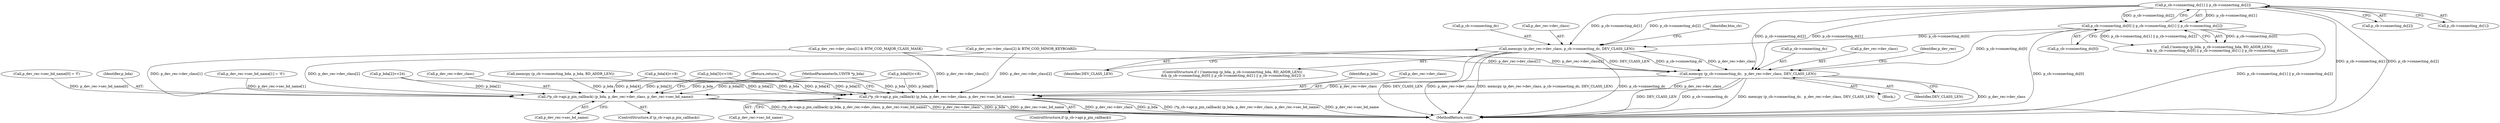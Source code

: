 digraph "0_Android_c677ee92595335233eb0e7b59809a1a94e7a678a_0@API" {
"1000357" [label="(Call,memcpy (p_dev_rec->dev_class, p_cb->connecting_dc, DEV_CLASS_LEN))"];
"1000346" [label="(Call,p_cb->connecting_dc[1] || p_cb->connecting_dc[2])"];
"1000340" [label="(Call,p_cb->connecting_dc[0] || p_cb->connecting_dc[1] || p_cb->connecting_dc[2])"];
"1000461" [label="(Call,memcpy (p_cb->connecting_dc,  p_dev_rec->dev_class, DEV_CLASS_LEN))"];
"1000489" [label="(Call,(*p_cb->api.p_pin_callback) (p_bda, p_dev_rec->dev_class, p_dev_rec->sec_bd_name))"];
"1000543" [label="(Call,(*p_cb->api.p_pin_callback) (p_bda, p_dev_rec->dev_class, p_dev_rec->sec_bd_name))"];
"1000462" [label="(Call,p_cb->connecting_dc)"];
"1000368" [label="(Identifier,btm_cb)"];
"1000465" [label="(Call,p_dev_rec->dev_class)"];
"1000417" [label="(Call,p_dev_rec->dev_class[1] & BTM_COD_MAJOR_CLASS_MASK)"];
"1000523" [label="(Call,p_dev_rec->sec_bd_name[1] = '0')"];
"1000552" [label="(MethodReturn,void)"];
"1000545" [label="(Call,p_dev_rec->dev_class)"];
"1000162" [label="(Call,p_bda[3]<<16)"];
"1000332" [label="(Call,(!memcmp (p_bda, p_cb->connecting_bda, BD_ADDR_LEN))\n && (p_cb->connecting_dc[0] || p_cb->connecting_dc[1] || p_cb->connecting_dc[2]))"];
"1000340" [label="(Call,p_cb->connecting_dc[0] || p_cb->connecting_dc[1] || p_cb->connecting_dc[2])"];
"1000364" [label="(Identifier,DEV_CLASS_LEN)"];
"1000543" [label="(Call,(*p_cb->api.p_pin_callback) (p_bda, p_dev_rec->dev_class, p_dev_rec->sec_bd_name))"];
"1000551" [label="(Return,return;)"];
"1000147" [label="(Call,p_bda[0]<<8)"];
"1000352" [label="(Call,p_cb->connecting_dc[2])"];
"1000361" [label="(Call,p_cb->connecting_dc)"];
"1000331" [label="(ControlStructure,if ( (!memcmp (p_bda, p_cb->connecting_bda, BD_ADDR_LEN))\n && (p_cb->connecting_dc[0] || p_cb->connecting_dc[1] || p_cb->connecting_dc[2]) ))"];
"1000347" [label="(Call,p_cb->connecting_dc[1])"];
"1000357" [label="(Call,memcpy (p_dev_rec->dev_class, p_cb->connecting_dc, DEV_CLASS_LEN))"];
"1000537" [label="(ControlStructure,if (p_cb->api.p_pin_callback))"];
"1000425" [label="(Call,p_dev_rec->dev_class[2] & BTM_COD_MINOR_KEYBOARD)"];
"1000447" [label="(Block,)"];
"1000516" [label="(Call,p_dev_rec->sec_bd_name[0] = 'f')"];
"1000468" [label="(Identifier,DEV_CLASS_LEN)"];
"1000544" [label="(Identifier,p_bda)"];
"1000156" [label="(Call,p_bda[2]<<24)"];
"1000494" [label="(Call,p_dev_rec->sec_bd_name)"];
"1000472" [label="(Identifier,p_dev_rec)"];
"1000548" [label="(Call,p_dev_rec->sec_bd_name)"];
"1000491" [label="(Call,p_dev_rec->dev_class)"];
"1000341" [label="(Call,p_cb->connecting_dc[0])"];
"1000125" [label="(MethodParameterIn,UINT8 *p_bda)"];
"1000490" [label="(Identifier,p_bda)"];
"1000483" [label="(ControlStructure,if (p_cb->api.p_pin_callback))"];
"1000461" [label="(Call,memcpy (p_cb->connecting_dc,  p_dev_rec->dev_class, DEV_CLASS_LEN))"];
"1000455" [label="(Call,memcpy (p_cb->connecting_bda, p_bda, BD_ADDR_LEN))"];
"1000168" [label="(Call,p_bda[4]<<8)"];
"1000346" [label="(Call,p_cb->connecting_dc[1] || p_cb->connecting_dc[2])"];
"1000489" [label="(Call,(*p_cb->api.p_pin_callback) (p_bda, p_dev_rec->dev_class, p_dev_rec->sec_bd_name))"];
"1000358" [label="(Call,p_dev_rec->dev_class)"];
"1000357" -> "1000331"  [label="AST: "];
"1000357" -> "1000364"  [label="CFG: "];
"1000358" -> "1000357"  [label="AST: "];
"1000361" -> "1000357"  [label="AST: "];
"1000364" -> "1000357"  [label="AST: "];
"1000368" -> "1000357"  [label="CFG: "];
"1000357" -> "1000552"  [label="DDG: p_cb->connecting_dc"];
"1000357" -> "1000552"  [label="DDG: DEV_CLASS_LEN"];
"1000357" -> "1000552"  [label="DDG: memcpy (p_dev_rec->dev_class, p_cb->connecting_dc, DEV_CLASS_LEN)"];
"1000357" -> "1000552"  [label="DDG: p_dev_rec->dev_class"];
"1000346" -> "1000357"  [label="DDG: p_cb->connecting_dc[1]"];
"1000346" -> "1000357"  [label="DDG: p_cb->connecting_dc[2]"];
"1000340" -> "1000357"  [label="DDG: p_cb->connecting_dc[0]"];
"1000357" -> "1000461"  [label="DDG: p_cb->connecting_dc"];
"1000357" -> "1000461"  [label="DDG: p_dev_rec->dev_class"];
"1000357" -> "1000461"  [label="DDG: DEV_CLASS_LEN"];
"1000346" -> "1000340"  [label="AST: "];
"1000346" -> "1000347"  [label="CFG: "];
"1000346" -> "1000352"  [label="CFG: "];
"1000347" -> "1000346"  [label="AST: "];
"1000352" -> "1000346"  [label="AST: "];
"1000340" -> "1000346"  [label="CFG: "];
"1000346" -> "1000552"  [label="DDG: p_cb->connecting_dc[1]"];
"1000346" -> "1000552"  [label="DDG: p_cb->connecting_dc[2]"];
"1000346" -> "1000340"  [label="DDG: p_cb->connecting_dc[1]"];
"1000346" -> "1000340"  [label="DDG: p_cb->connecting_dc[2]"];
"1000346" -> "1000461"  [label="DDG: p_cb->connecting_dc[1]"];
"1000346" -> "1000461"  [label="DDG: p_cb->connecting_dc[2]"];
"1000340" -> "1000332"  [label="AST: "];
"1000340" -> "1000341"  [label="CFG: "];
"1000341" -> "1000340"  [label="AST: "];
"1000332" -> "1000340"  [label="CFG: "];
"1000340" -> "1000552"  [label="DDG: p_cb->connecting_dc[1] || p_cb->connecting_dc[2]"];
"1000340" -> "1000552"  [label="DDG: p_cb->connecting_dc[0]"];
"1000340" -> "1000332"  [label="DDG: p_cb->connecting_dc[0]"];
"1000340" -> "1000332"  [label="DDG: p_cb->connecting_dc[1] || p_cb->connecting_dc[2]"];
"1000340" -> "1000461"  [label="DDG: p_cb->connecting_dc[0]"];
"1000461" -> "1000447"  [label="AST: "];
"1000461" -> "1000468"  [label="CFG: "];
"1000462" -> "1000461"  [label="AST: "];
"1000465" -> "1000461"  [label="AST: "];
"1000468" -> "1000461"  [label="AST: "];
"1000472" -> "1000461"  [label="CFG: "];
"1000461" -> "1000552"  [label="DDG: memcpy (p_cb->connecting_dc,  p_dev_rec->dev_class, DEV_CLASS_LEN)"];
"1000461" -> "1000552"  [label="DDG: p_dev_rec->dev_class"];
"1000461" -> "1000552"  [label="DDG: DEV_CLASS_LEN"];
"1000461" -> "1000552"  [label="DDG: p_cb->connecting_dc"];
"1000425" -> "1000461"  [label="DDG: p_dev_rec->dev_class[2]"];
"1000417" -> "1000461"  [label="DDG: p_dev_rec->dev_class[1]"];
"1000461" -> "1000489"  [label="DDG: p_dev_rec->dev_class"];
"1000461" -> "1000543"  [label="DDG: p_dev_rec->dev_class"];
"1000489" -> "1000483"  [label="AST: "];
"1000489" -> "1000494"  [label="CFG: "];
"1000490" -> "1000489"  [label="AST: "];
"1000491" -> "1000489"  [label="AST: "];
"1000494" -> "1000489"  [label="AST: "];
"1000551" -> "1000489"  [label="CFG: "];
"1000489" -> "1000552"  [label="DDG: (*p_cb->api.p_pin_callback) (p_bda, p_dev_rec->dev_class, p_dev_rec->sec_bd_name)"];
"1000489" -> "1000552"  [label="DDG: p_dev_rec->sec_bd_name"];
"1000489" -> "1000552"  [label="DDG: p_dev_rec->dev_class"];
"1000489" -> "1000552"  [label="DDG: p_bda"];
"1000455" -> "1000489"  [label="DDG: p_bda"];
"1000168" -> "1000489"  [label="DDG: p_bda[4]"];
"1000156" -> "1000489"  [label="DDG: p_bda[2]"];
"1000147" -> "1000489"  [label="DDG: p_bda[0]"];
"1000162" -> "1000489"  [label="DDG: p_bda[3]"];
"1000125" -> "1000489"  [label="DDG: p_bda"];
"1000425" -> "1000489"  [label="DDG: p_dev_rec->dev_class[2]"];
"1000417" -> "1000489"  [label="DDG: p_dev_rec->dev_class[1]"];
"1000543" -> "1000537"  [label="AST: "];
"1000543" -> "1000548"  [label="CFG: "];
"1000544" -> "1000543"  [label="AST: "];
"1000545" -> "1000543"  [label="AST: "];
"1000548" -> "1000543"  [label="AST: "];
"1000551" -> "1000543"  [label="CFG: "];
"1000543" -> "1000552"  [label="DDG: p_dev_rec->sec_bd_name"];
"1000543" -> "1000552"  [label="DDG: (*p_cb->api.p_pin_callback) (p_bda, p_dev_rec->dev_class, p_dev_rec->sec_bd_name)"];
"1000543" -> "1000552"  [label="DDG: p_dev_rec->dev_class"];
"1000543" -> "1000552"  [label="DDG: p_bda"];
"1000455" -> "1000543"  [label="DDG: p_bda"];
"1000168" -> "1000543"  [label="DDG: p_bda[4]"];
"1000156" -> "1000543"  [label="DDG: p_bda[2]"];
"1000147" -> "1000543"  [label="DDG: p_bda[0]"];
"1000162" -> "1000543"  [label="DDG: p_bda[3]"];
"1000125" -> "1000543"  [label="DDG: p_bda"];
"1000425" -> "1000543"  [label="DDG: p_dev_rec->dev_class[2]"];
"1000417" -> "1000543"  [label="DDG: p_dev_rec->dev_class[1]"];
"1000523" -> "1000543"  [label="DDG: p_dev_rec->sec_bd_name[1]"];
"1000516" -> "1000543"  [label="DDG: p_dev_rec->sec_bd_name[0]"];
}
